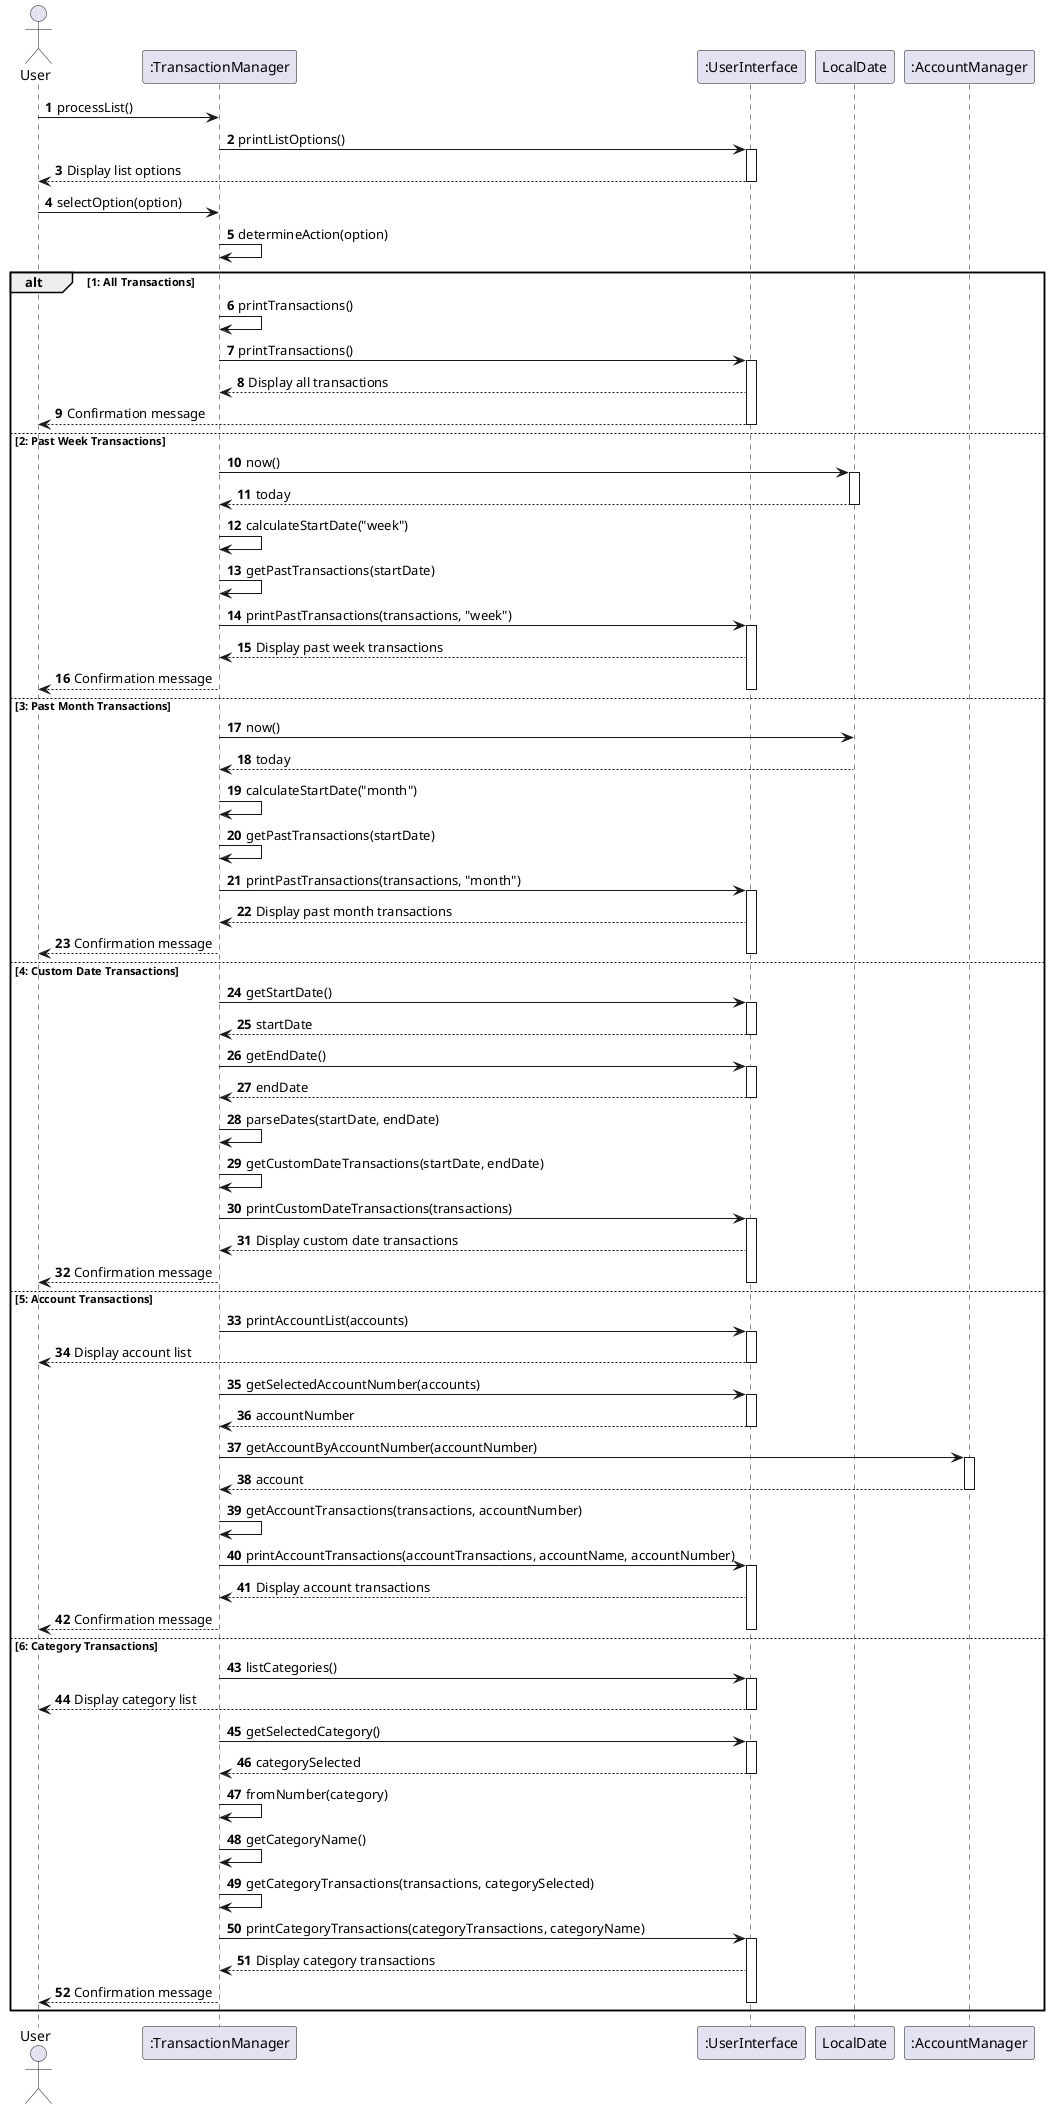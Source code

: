 @startuml
'https://plantuml.com/sequence-diagram

autonumber

actor User
participant ":TransactionManager" as TM
participant ":UserInterface" as UI
participant "LocalDate" as LD
participant ":AccountManager" as AM

User -> TM: processList()
TM -> UI: printListOptions()
activate UI
UI --> User: Display list options
deactivate UI
User -> TM: selectOption(option)
TM -> TM: determineAction(option)

alt 1: All Transactions
    TM -> TM: printTransactions()
    TM -> UI: printTransactions()
    activate UI
    UI --> TM: Display all transactions
    UI --> User: Confirmation message
    deactivate UI
else 2: Past Week Transactions
    TM -> LD: now()
    activate LD
    LD --> TM: today
    deactivate LD
    TM -> TM: calculateStartDate("week")
    TM -> TM: getPastTransactions(startDate)
    TM -> UI: printPastTransactions(transactions, "week")
    activate UI
    UI --> TM: Display past week transactions
    TM --> User: Confirmation message

    deactivate UI
else 3: Past Month Transactions
    TM -> LD: now()
    LD --> TM: today
    TM -> TM: calculateStartDate("month")
    TM -> TM: getPastTransactions(startDate)
    TM -> UI: printPastTransactions(transactions, "month")
    activate UI
    UI --> TM: Display past month transactions
    TM --> User: Confirmation message

    deactivate UI
else 4: Custom Date Transactions
    TM -> UI: getStartDate()
    activate UI
    UI --> TM: startDate
    deactivate UI
    TM -> UI: getEndDate()
    activate UI
    UI --> TM: endDate
    deactivate UI
    TM -> TM: parseDates(startDate, endDate)
    TM -> TM: getCustomDateTransactions(startDate, endDate)
    TM -> UI: printCustomDateTransactions(transactions)
    activate UI
    UI --> TM: Display custom date transactions
    TM --> User: Confirmation message

    deactivate UI
else 5: Account Transactions
    TM -> UI: printAccountList(accounts)
    activate UI
    UI --> User: Display account list
    deactivate UI
    TM -> UI: getSelectedAccountNumber(accounts)
    activate UI
    UI --> TM: accountNumber
    deactivate UI
    TM -> AM: getAccountByAccountNumber(accountNumber)
    activate AM
    AM --> TM: account
    deactivate AM
    TM -> TM: getAccountTransactions(transactions, accountNumber)
    TM -> UI: printAccountTransactions(accountTransactions, accountName, accountNumber)
    activate UI
    UI ---> TM: Display account transactions
    TM ---> User: Confirmation message

    deactivate UI
else 6: Category Transactions
    TM -> UI: listCategories()
    activate UI
    UI --> User: Display category list
    deactivate UI
    TM -> UI: getSelectedCategory()
    activate UI
    UI --> TM: categorySelected
    deactivate UI
    TM -> TM: fromNumber(category)
    TM -> TM: getCategoryName()
    TM -> TM: getCategoryTransactions(transactions, categorySelected)
    TM -> UI: printCategoryTransactions(categoryTransactions, categoryName)
    activate UI
    UI --> TM: Display category transactions
    TM --> User: Confirmation message

    deactivate UI
end
@enduml
